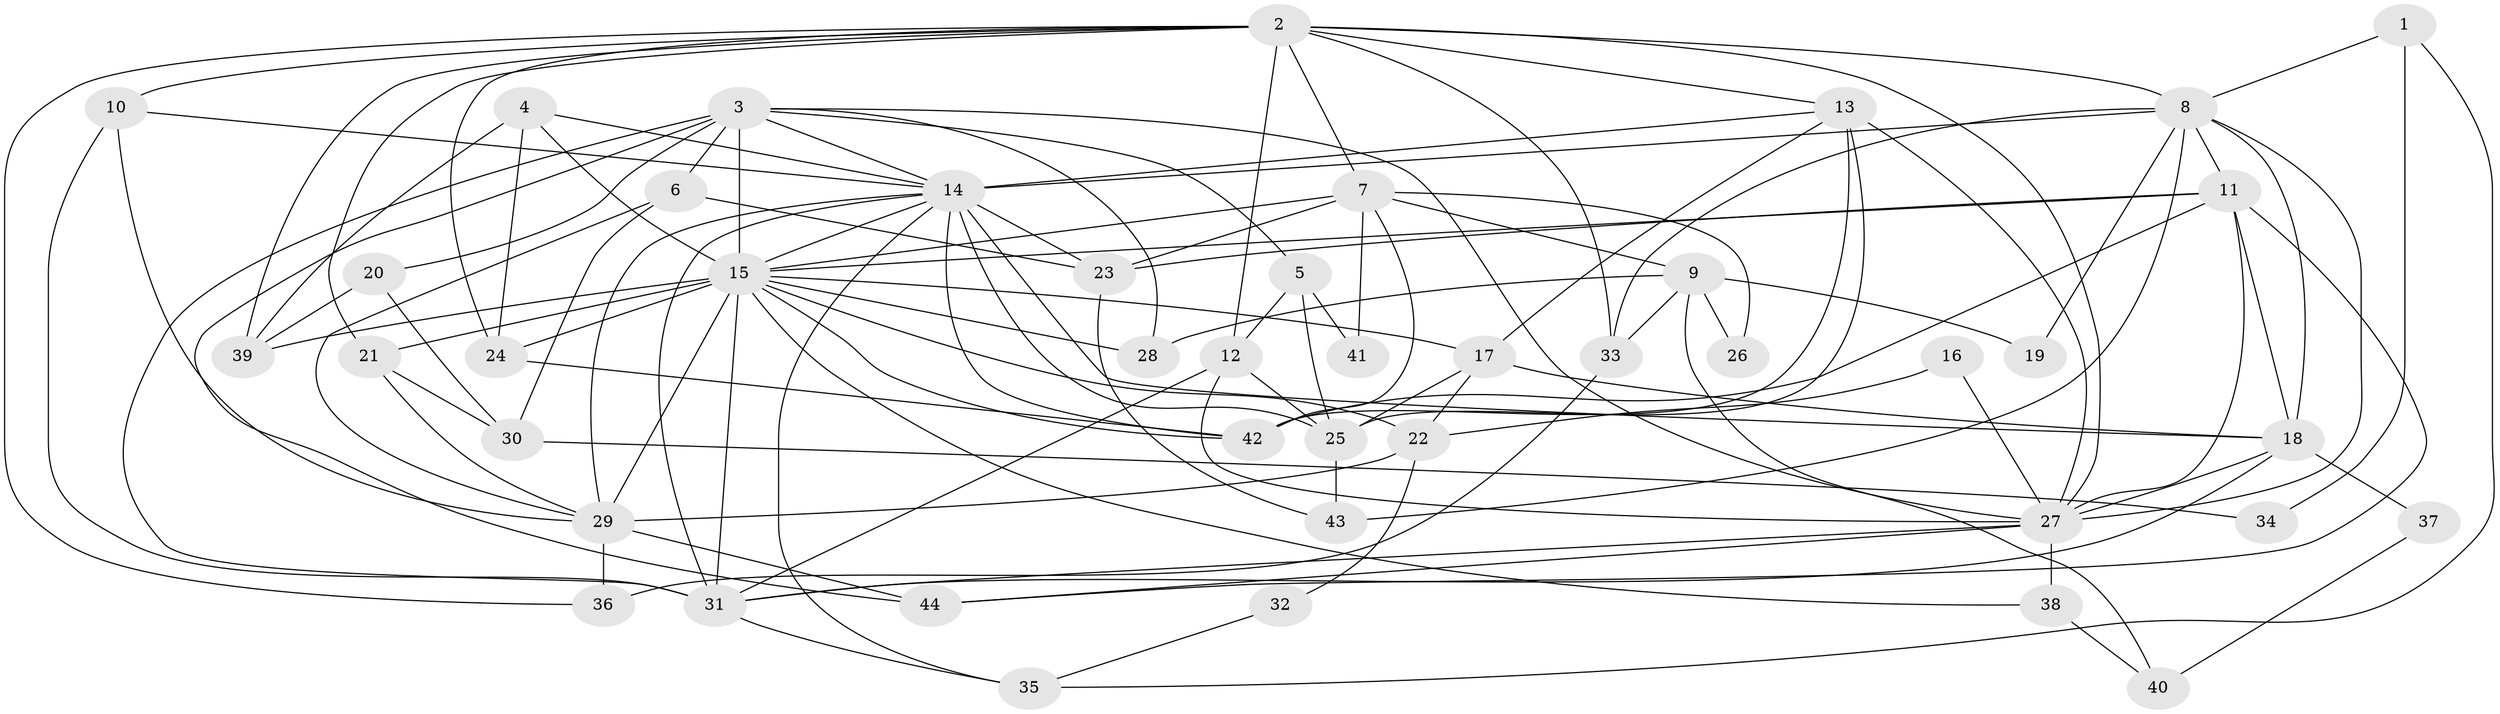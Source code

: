 // original degree distribution, {3: 0.29545454545454547, 5: 0.18181818181818182, 4: 0.23863636363636365, 7: 0.056818181818181816, 2: 0.13636363636363635, 6: 0.07954545454545454, 9: 0.011363636363636364}
// Generated by graph-tools (version 1.1) at 2025/36/03/09/25 02:36:24]
// undirected, 44 vertices, 114 edges
graph export_dot {
graph [start="1"]
  node [color=gray90,style=filled];
  1;
  2;
  3;
  4;
  5;
  6;
  7;
  8;
  9;
  10;
  11;
  12;
  13;
  14;
  15;
  16;
  17;
  18;
  19;
  20;
  21;
  22;
  23;
  24;
  25;
  26;
  27;
  28;
  29;
  30;
  31;
  32;
  33;
  34;
  35;
  36;
  37;
  38;
  39;
  40;
  41;
  42;
  43;
  44;
  1 -- 8 [weight=1.0];
  1 -- 34 [weight=1.0];
  1 -- 35 [weight=1.0];
  2 -- 7 [weight=1.0];
  2 -- 8 [weight=1.0];
  2 -- 10 [weight=1.0];
  2 -- 12 [weight=1.0];
  2 -- 13 [weight=1.0];
  2 -- 21 [weight=1.0];
  2 -- 24 [weight=1.0];
  2 -- 27 [weight=2.0];
  2 -- 33 [weight=1.0];
  2 -- 36 [weight=1.0];
  2 -- 39 [weight=1.0];
  3 -- 5 [weight=1.0];
  3 -- 6 [weight=1.0];
  3 -- 14 [weight=1.0];
  3 -- 15 [weight=2.0];
  3 -- 20 [weight=1.0];
  3 -- 27 [weight=1.0];
  3 -- 28 [weight=1.0];
  3 -- 31 [weight=1.0];
  3 -- 44 [weight=1.0];
  4 -- 14 [weight=1.0];
  4 -- 15 [weight=2.0];
  4 -- 24 [weight=1.0];
  4 -- 39 [weight=1.0];
  5 -- 12 [weight=1.0];
  5 -- 25 [weight=1.0];
  5 -- 41 [weight=1.0];
  6 -- 23 [weight=1.0];
  6 -- 29 [weight=1.0];
  6 -- 30 [weight=1.0];
  7 -- 9 [weight=1.0];
  7 -- 15 [weight=1.0];
  7 -- 23 [weight=1.0];
  7 -- 26 [weight=1.0];
  7 -- 41 [weight=1.0];
  7 -- 42 [weight=1.0];
  8 -- 11 [weight=1.0];
  8 -- 14 [weight=1.0];
  8 -- 18 [weight=1.0];
  8 -- 19 [weight=1.0];
  8 -- 27 [weight=1.0];
  8 -- 33 [weight=1.0];
  8 -- 43 [weight=1.0];
  9 -- 19 [weight=1.0];
  9 -- 26 [weight=2.0];
  9 -- 28 [weight=1.0];
  9 -- 33 [weight=1.0];
  9 -- 40 [weight=1.0];
  10 -- 14 [weight=2.0];
  10 -- 29 [weight=1.0];
  10 -- 31 [weight=1.0];
  11 -- 15 [weight=1.0];
  11 -- 18 [weight=1.0];
  11 -- 23 [weight=1.0];
  11 -- 27 [weight=1.0];
  11 -- 42 [weight=1.0];
  11 -- 44 [weight=1.0];
  12 -- 25 [weight=1.0];
  12 -- 27 [weight=1.0];
  12 -- 31 [weight=1.0];
  13 -- 14 [weight=1.0];
  13 -- 17 [weight=1.0];
  13 -- 25 [weight=3.0];
  13 -- 27 [weight=1.0];
  13 -- 42 [weight=1.0];
  14 -- 15 [weight=1.0];
  14 -- 18 [weight=2.0];
  14 -- 23 [weight=2.0];
  14 -- 25 [weight=3.0];
  14 -- 29 [weight=1.0];
  14 -- 31 [weight=2.0];
  14 -- 35 [weight=1.0];
  14 -- 42 [weight=1.0];
  15 -- 17 [weight=1.0];
  15 -- 21 [weight=1.0];
  15 -- 22 [weight=1.0];
  15 -- 24 [weight=1.0];
  15 -- 28 [weight=2.0];
  15 -- 29 [weight=1.0];
  15 -- 31 [weight=1.0];
  15 -- 38 [weight=1.0];
  15 -- 39 [weight=1.0];
  15 -- 42 [weight=1.0];
  16 -- 22 [weight=1.0];
  16 -- 27 [weight=1.0];
  17 -- 18 [weight=1.0];
  17 -- 22 [weight=1.0];
  17 -- 25 [weight=1.0];
  18 -- 27 [weight=1.0];
  18 -- 31 [weight=1.0];
  18 -- 37 [weight=1.0];
  20 -- 30 [weight=1.0];
  20 -- 39 [weight=1.0];
  21 -- 29 [weight=1.0];
  21 -- 30 [weight=1.0];
  22 -- 29 [weight=1.0];
  22 -- 32 [weight=1.0];
  23 -- 43 [weight=1.0];
  24 -- 42 [weight=1.0];
  25 -- 43 [weight=1.0];
  27 -- 31 [weight=1.0];
  27 -- 38 [weight=2.0];
  27 -- 44 [weight=1.0];
  29 -- 36 [weight=1.0];
  29 -- 44 [weight=1.0];
  30 -- 34 [weight=1.0];
  31 -- 35 [weight=1.0];
  32 -- 35 [weight=1.0];
  33 -- 36 [weight=1.0];
  37 -- 40 [weight=1.0];
  38 -- 40 [weight=1.0];
}
